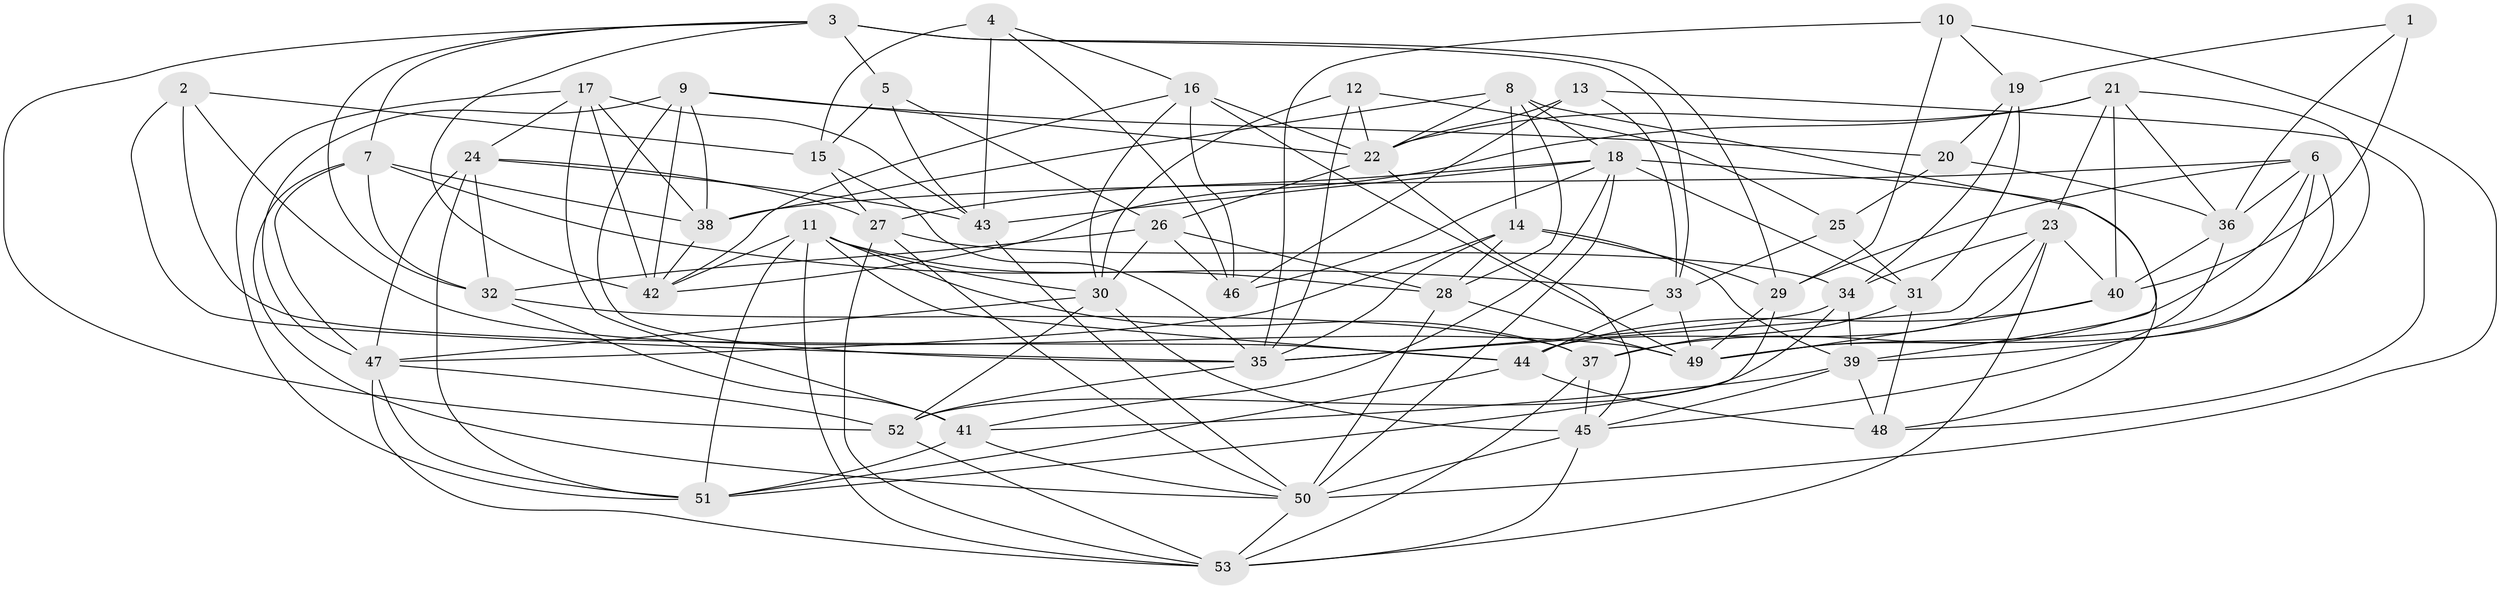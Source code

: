 // original degree distribution, {4: 1.0}
// Generated by graph-tools (version 1.1) at 2025/38/03/04/25 23:38:10]
// undirected, 53 vertices, 159 edges
graph export_dot {
  node [color=gray90,style=filled];
  1;
  2;
  3;
  4;
  5;
  6;
  7;
  8;
  9;
  10;
  11;
  12;
  13;
  14;
  15;
  16;
  17;
  18;
  19;
  20;
  21;
  22;
  23;
  24;
  25;
  26;
  27;
  28;
  29;
  30;
  31;
  32;
  33;
  34;
  35;
  36;
  37;
  38;
  39;
  40;
  41;
  42;
  43;
  44;
  45;
  46;
  47;
  48;
  49;
  50;
  51;
  52;
  53;
  1 -- 19 [weight=2.0];
  1 -- 36 [weight=1.0];
  1 -- 40 [weight=3.0];
  2 -- 15 [weight=1.0];
  2 -- 35 [weight=1.0];
  2 -- 44 [weight=1.0];
  2 -- 49 [weight=1.0];
  3 -- 5 [weight=1.0];
  3 -- 7 [weight=1.0];
  3 -- 29 [weight=2.0];
  3 -- 32 [weight=1.0];
  3 -- 33 [weight=1.0];
  3 -- 42 [weight=1.0];
  3 -- 52 [weight=1.0];
  4 -- 15 [weight=1.0];
  4 -- 16 [weight=1.0];
  4 -- 43 [weight=1.0];
  4 -- 46 [weight=1.0];
  5 -- 15 [weight=1.0];
  5 -- 26 [weight=1.0];
  5 -- 43 [weight=1.0];
  6 -- 29 [weight=1.0];
  6 -- 36 [weight=1.0];
  6 -- 37 [weight=1.0];
  6 -- 38 [weight=1.0];
  6 -- 39 [weight=1.0];
  6 -- 49 [weight=1.0];
  7 -- 32 [weight=1.0];
  7 -- 33 [weight=1.0];
  7 -- 38 [weight=1.0];
  7 -- 47 [weight=1.0];
  7 -- 50 [weight=1.0];
  8 -- 14 [weight=1.0];
  8 -- 18 [weight=1.0];
  8 -- 22 [weight=1.0];
  8 -- 28 [weight=1.0];
  8 -- 38 [weight=1.0];
  8 -- 39 [weight=1.0];
  9 -- 20 [weight=2.0];
  9 -- 22 [weight=1.0];
  9 -- 35 [weight=1.0];
  9 -- 38 [weight=1.0];
  9 -- 42 [weight=2.0];
  9 -- 47 [weight=1.0];
  10 -- 19 [weight=1.0];
  10 -- 29 [weight=1.0];
  10 -- 35 [weight=1.0];
  10 -- 50 [weight=1.0];
  11 -- 28 [weight=2.0];
  11 -- 30 [weight=1.0];
  11 -- 37 [weight=1.0];
  11 -- 42 [weight=1.0];
  11 -- 44 [weight=2.0];
  11 -- 51 [weight=2.0];
  11 -- 53 [weight=1.0];
  12 -- 22 [weight=1.0];
  12 -- 25 [weight=1.0];
  12 -- 30 [weight=1.0];
  12 -- 35 [weight=1.0];
  13 -- 22 [weight=1.0];
  13 -- 33 [weight=1.0];
  13 -- 46 [weight=1.0];
  13 -- 48 [weight=1.0];
  14 -- 28 [weight=1.0];
  14 -- 29 [weight=1.0];
  14 -- 35 [weight=1.0];
  14 -- 39 [weight=1.0];
  14 -- 47 [weight=1.0];
  15 -- 27 [weight=1.0];
  15 -- 35 [weight=2.0];
  16 -- 22 [weight=1.0];
  16 -- 30 [weight=1.0];
  16 -- 42 [weight=1.0];
  16 -- 46 [weight=1.0];
  16 -- 49 [weight=1.0];
  17 -- 24 [weight=1.0];
  17 -- 38 [weight=1.0];
  17 -- 41 [weight=1.0];
  17 -- 42 [weight=1.0];
  17 -- 43 [weight=1.0];
  17 -- 51 [weight=1.0];
  18 -- 27 [weight=1.0];
  18 -- 31 [weight=1.0];
  18 -- 41 [weight=1.0];
  18 -- 43 [weight=1.0];
  18 -- 46 [weight=2.0];
  18 -- 48 [weight=1.0];
  18 -- 50 [weight=2.0];
  19 -- 20 [weight=1.0];
  19 -- 31 [weight=1.0];
  19 -- 34 [weight=1.0];
  20 -- 25 [weight=2.0];
  20 -- 36 [weight=1.0];
  21 -- 22 [weight=1.0];
  21 -- 23 [weight=1.0];
  21 -- 36 [weight=1.0];
  21 -- 40 [weight=1.0];
  21 -- 42 [weight=1.0];
  21 -- 49 [weight=1.0];
  22 -- 26 [weight=1.0];
  22 -- 45 [weight=1.0];
  23 -- 34 [weight=1.0];
  23 -- 35 [weight=1.0];
  23 -- 40 [weight=1.0];
  23 -- 44 [weight=1.0];
  23 -- 53 [weight=1.0];
  24 -- 27 [weight=1.0];
  24 -- 32 [weight=1.0];
  24 -- 43 [weight=1.0];
  24 -- 47 [weight=1.0];
  24 -- 51 [weight=1.0];
  25 -- 31 [weight=2.0];
  25 -- 33 [weight=1.0];
  26 -- 28 [weight=1.0];
  26 -- 30 [weight=1.0];
  26 -- 32 [weight=1.0];
  26 -- 46 [weight=1.0];
  27 -- 34 [weight=1.0];
  27 -- 50 [weight=1.0];
  27 -- 53 [weight=1.0];
  28 -- 49 [weight=2.0];
  28 -- 50 [weight=1.0];
  29 -- 49 [weight=2.0];
  29 -- 51 [weight=1.0];
  30 -- 45 [weight=2.0];
  30 -- 47 [weight=1.0];
  30 -- 52 [weight=1.0];
  31 -- 37 [weight=1.0];
  31 -- 48 [weight=1.0];
  32 -- 37 [weight=1.0];
  32 -- 41 [weight=1.0];
  33 -- 44 [weight=1.0];
  33 -- 49 [weight=1.0];
  34 -- 35 [weight=1.0];
  34 -- 39 [weight=1.0];
  34 -- 52 [weight=1.0];
  35 -- 52 [weight=1.0];
  36 -- 40 [weight=1.0];
  36 -- 45 [weight=1.0];
  37 -- 45 [weight=1.0];
  37 -- 53 [weight=1.0];
  38 -- 42 [weight=1.0];
  39 -- 41 [weight=1.0];
  39 -- 45 [weight=1.0];
  39 -- 48 [weight=2.0];
  40 -- 44 [weight=1.0];
  40 -- 49 [weight=1.0];
  41 -- 50 [weight=1.0];
  41 -- 51 [weight=1.0];
  43 -- 50 [weight=1.0];
  44 -- 48 [weight=1.0];
  44 -- 51 [weight=1.0];
  45 -- 50 [weight=1.0];
  45 -- 53 [weight=1.0];
  47 -- 51 [weight=1.0];
  47 -- 52 [weight=1.0];
  47 -- 53 [weight=1.0];
  50 -- 53 [weight=1.0];
  52 -- 53 [weight=1.0];
}
